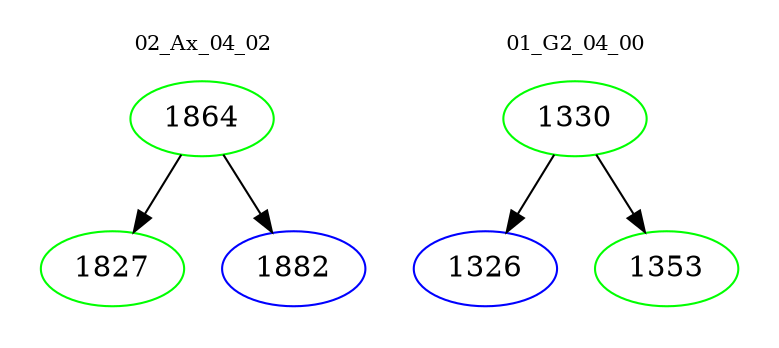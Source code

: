 digraph{
subgraph cluster_0 {
color = white
label = "02_Ax_04_02";
fontsize=10;
T0_1864 [label="1864", color="green"]
T0_1864 -> T0_1827 [color="black"]
T0_1827 [label="1827", color="green"]
T0_1864 -> T0_1882 [color="black"]
T0_1882 [label="1882", color="blue"]
}
subgraph cluster_1 {
color = white
label = "01_G2_04_00";
fontsize=10;
T1_1330 [label="1330", color="green"]
T1_1330 -> T1_1326 [color="black"]
T1_1326 [label="1326", color="blue"]
T1_1330 -> T1_1353 [color="black"]
T1_1353 [label="1353", color="green"]
}
}
